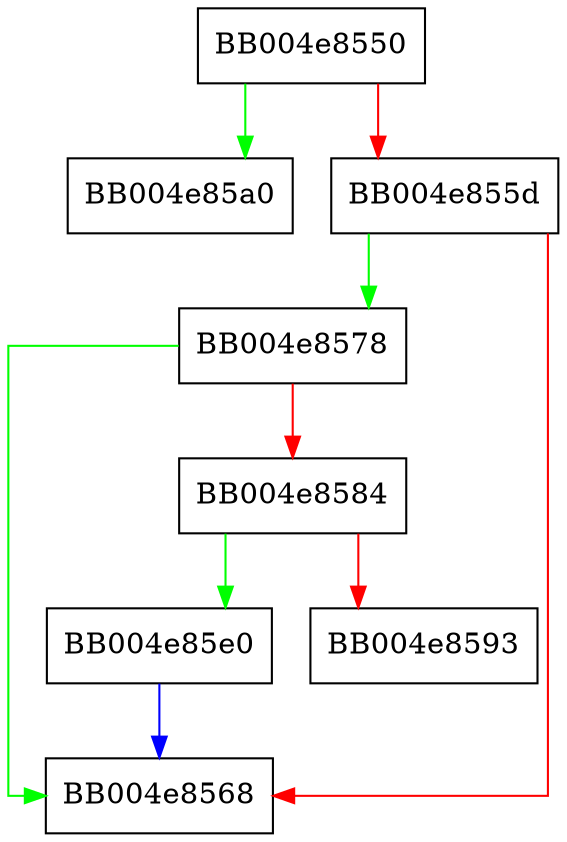 digraph dtls1_read_failed {
  node [shape="box"];
  graph [splines=ortho];
  BB004e8550 -> BB004e85a0 [color="green"];
  BB004e8550 -> BB004e855d [color="red"];
  BB004e855d -> BB004e8578 [color="green"];
  BB004e855d -> BB004e8568 [color="red"];
  BB004e8578 -> BB004e8568 [color="green"];
  BB004e8578 -> BB004e8584 [color="red"];
  BB004e8584 -> BB004e85e0 [color="green"];
  BB004e8584 -> BB004e8593 [color="red"];
  BB004e85e0 -> BB004e8568 [color="blue"];
}
